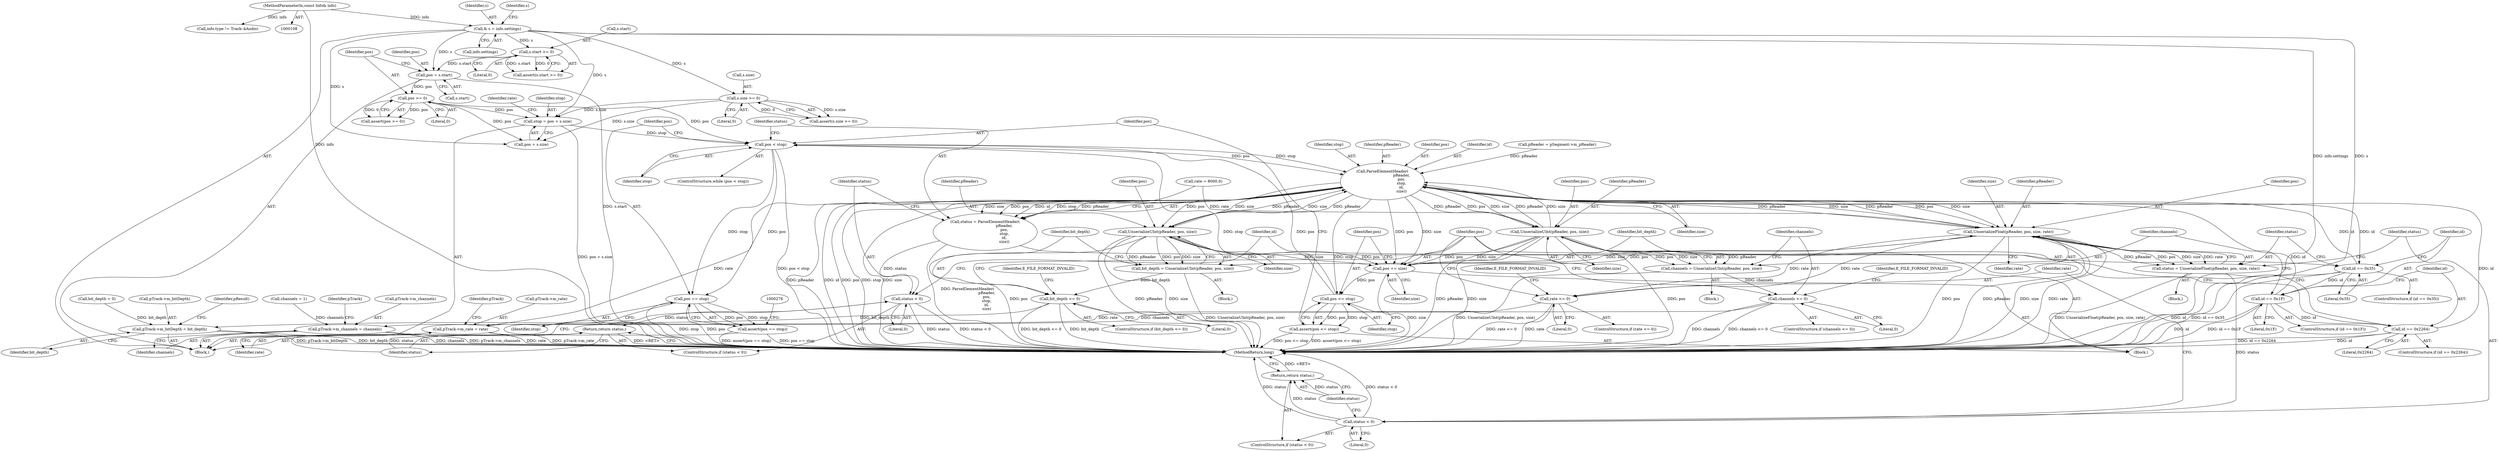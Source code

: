 digraph "1_Android_04839626ed859623901ebd3a5fd483982186b59d_169@integer" {
"1000163" [label="(Call,stop = pos + s.size)"];
"1000159" [label="(Call,pos >= 0)"];
"1000153" [label="(Call,pos = s.start)"];
"1000141" [label="(Call,s.start >= 0)"];
"1000135" [label="(Call,& s = info.settings)"];
"1000110" [label="(MethodParameterIn,const Info& info)"];
"1000147" [label="(Call,s.size >= 0)"];
"1000183" [label="(Call,pos < stop)"];
"1000192" [label="(Call,ParseElementHeader(\n                                pReader,\n                                pos,\n                                stop,\n                                id,\n                                size))"];
"1000190" [label="(Call,status = ParseElementHeader(\n                                pReader,\n                                pos,\n                                stop,\n                                id,\n                                size))"];
"1000199" [label="(Call,status < 0)"];
"1000202" [label="(Return,return status;)"];
"1000205" [label="(Call,id == 0x35)"];
"1000230" [label="(Call,id == 0x1F)"];
"1000248" [label="(Call,id == 0x2264)"];
"1000211" [label="(Call,UnserializeFloat(pReader, pos, size, rate))"];
"1000209" [label="(Call,status = UnserializeFloat(pReader, pos, size, rate))"];
"1000217" [label="(Call,status < 0)"];
"1000220" [label="(Return,return status;)"];
"1000223" [label="(Call,rate <= 0)"];
"1000302" [label="(Call,pTrack->m_rate = rate)"];
"1000264" [label="(Call,pos += size)"];
"1000268" [label="(Call,pos <= stop)"];
"1000267" [label="(Call,assert(pos <= stop))"];
"1000236" [label="(Call,UnserializeUInt(pReader, pos, size))"];
"1000234" [label="(Call,channels = UnserializeUInt(pReader, pos, size))"];
"1000241" [label="(Call,channels <= 0)"];
"1000307" [label="(Call,pTrack->m_channels = channels)"];
"1000254" [label="(Call,UnserializeUInt(pReader, pos, size))"];
"1000252" [label="(Call,bit_depth = UnserializeUInt(pReader, pos, size))"];
"1000259" [label="(Call,bit_depth <= 0)"];
"1000312" [label="(Call,pTrack->m_bitDepth = bit_depth)"];
"1000272" [label="(Call,pos == stop)"];
"1000271" [label="(Call,assert(pos == stop))"];
"1000241" [label="(Call,channels <= 0)"];
"1000243" [label="(Literal,0)"];
"1000254" [label="(Call,UnserializeUInt(pReader, pos, size))"];
"1000231" [label="(Identifier,id)"];
"1000269" [label="(Identifier,pos)"];
"1000229" [label="(ControlStructure,if (id == 0x1F))"];
"1000114" [label="(Block,)"];
"1000200" [label="(Identifier,status)"];
"1000222" [label="(ControlStructure,if (rate <= 0))"];
"1000322" [label="(MethodReturn,long)"];
"1000314" [label="(Identifier,pTrack)"];
"1000256" [label="(Identifier,pos)"];
"1000266" [label="(Identifier,size)"];
"1000147" [label="(Call,s.size >= 0)"];
"1000207" [label="(Literal,0x35)"];
"1000249" [label="(Identifier,id)"];
"1000225" [label="(Literal,0)"];
"1000210" [label="(Identifier,status)"];
"1000171" [label="(Call,rate = 8000.0)"];
"1000199" [label="(Call,status < 0)"];
"1000137" [label="(Call,info.settings)"];
"1000129" [label="(Call,pReader = pSegment->m_pReader)"];
"1000212" [label="(Identifier,pReader)"];
"1000161" [label="(Literal,0)"];
"1000309" [label="(Identifier,pTrack)"];
"1000259" [label="(Call,bit_depth <= 0)"];
"1000234" [label="(Call,channels = UnserializeUInt(pReader, pos, size))"];
"1000257" [label="(Identifier,size)"];
"1000271" [label="(Call,assert(pos == stop))"];
"1000316" [label="(Identifier,bit_depth)"];
"1000311" [label="(Identifier,channels)"];
"1000146" [label="(Call,assert(s.size >= 0))"];
"1000219" [label="(Literal,0)"];
"1000242" [label="(Identifier,channels)"];
"1000230" [label="(Call,id == 0x1F)"];
"1000195" [label="(Identifier,stop)"];
"1000245" [label="(Identifier,E_FILE_FORMAT_INVALID)"];
"1000179" [label="(Call,bit_depth = 0)"];
"1000227" [label="(Identifier,E_FILE_FORMAT_INVALID)"];
"1000303" [label="(Call,pTrack->m_rate)"];
"1000205" [label="(Call,id == 0x35)"];
"1000313" [label="(Call,pTrack->m_bitDepth)"];
"1000203" [label="(Identifier,status)"];
"1000264" [label="(Call,pos += size)"];
"1000190" [label="(Call,status = ParseElementHeader(\n                                pReader,\n                                pos,\n                                stop,\n                                id,\n                                size))"];
"1000261" [label="(Literal,0)"];
"1000202" [label="(Return,return status;)"];
"1000143" [label="(Identifier,s)"];
"1000302" [label="(Call,pTrack->m_rate = rate)"];
"1000308" [label="(Call,pTrack->m_channels)"];
"1000216" [label="(ControlStructure,if (status < 0))"];
"1000247" [label="(ControlStructure,if (id == 0x2264))"];
"1000184" [label="(Identifier,pos)"];
"1000238" [label="(Identifier,pos)"];
"1000175" [label="(Call,channels = 1)"];
"1000141" [label="(Call,s.start >= 0)"];
"1000250" [label="(Literal,0x2264)"];
"1000172" [label="(Identifier,rate)"];
"1000268" [label="(Call,pos <= stop)"];
"1000191" [label="(Identifier,status)"];
"1000140" [label="(Call,assert(s.start >= 0))"];
"1000260" [label="(Identifier,bit_depth)"];
"1000273" [label="(Identifier,pos)"];
"1000232" [label="(Literal,0x1F)"];
"1000183" [label="(Call,pos < stop)"];
"1000251" [label="(Block,)"];
"1000307" [label="(Call,pTrack->m_channels = channels)"];
"1000318" [label="(Identifier,pResult)"];
"1000148" [label="(Call,s.size)"];
"1000270" [label="(Identifier,stop)"];
"1000233" [label="(Block,)"];
"1000192" [label="(Call,ParseElementHeader(\n                                pReader,\n                                pos,\n                                stop,\n                                id,\n                                size))"];
"1000213" [label="(Identifier,pos)"];
"1000158" [label="(Call,assert(pos >= 0))"];
"1000198" [label="(ControlStructure,if (status < 0))"];
"1000208" [label="(Block,)"];
"1000154" [label="(Identifier,pos)"];
"1000186" [label="(Block,)"];
"1000110" [label="(MethodParameterIn,const Info& info)"];
"1000193" [label="(Identifier,pReader)"];
"1000306" [label="(Identifier,rate)"];
"1000215" [label="(Identifier,rate)"];
"1000267" [label="(Call,assert(pos <= stop))"];
"1000153" [label="(Call,pos = s.start)"];
"1000121" [label="(Call,info.type != Track::kAudio)"];
"1000217" [label="(Call,status < 0)"];
"1000185" [label="(Identifier,stop)"];
"1000265" [label="(Identifier,pos)"];
"1000155" [label="(Call,s.start)"];
"1000204" [label="(ControlStructure,if (id == 0x35))"];
"1000220" [label="(Return,return status;)"];
"1000135" [label="(Call,& s = info.settings)"];
"1000201" [label="(Literal,0)"];
"1000239" [label="(Identifier,size)"];
"1000182" [label="(ControlStructure,while (pos < stop))"];
"1000272" [label="(Call,pos == stop)"];
"1000258" [label="(ControlStructure,if (bit_depth <= 0))"];
"1000165" [label="(Call,pos + s.size)"];
"1000197" [label="(Identifier,size)"];
"1000164" [label="(Identifier,stop)"];
"1000223" [label="(Call,rate <= 0)"];
"1000237" [label="(Identifier,pReader)"];
"1000235" [label="(Identifier,channels)"];
"1000145" [label="(Literal,0)"];
"1000263" [label="(Identifier,E_FILE_FORMAT_INVALID)"];
"1000194" [label="(Identifier,pos)"];
"1000274" [label="(Identifier,stop)"];
"1000214" [label="(Identifier,size)"];
"1000218" [label="(Identifier,status)"];
"1000206" [label="(Identifier,id)"];
"1000160" [label="(Identifier,pos)"];
"1000248" [label="(Call,id == 0x2264)"];
"1000252" [label="(Call,bit_depth = UnserializeUInt(pReader, pos, size))"];
"1000224" [label="(Identifier,rate)"];
"1000221" [label="(Identifier,status)"];
"1000209" [label="(Call,status = UnserializeFloat(pReader, pos, size, rate))"];
"1000151" [label="(Literal,0)"];
"1000136" [label="(Identifier,s)"];
"1000253" [label="(Identifier,bit_depth)"];
"1000236" [label="(Call,UnserializeUInt(pReader, pos, size))"];
"1000240" [label="(ControlStructure,if (channels <= 0))"];
"1000312" [label="(Call,pTrack->m_bitDepth = bit_depth)"];
"1000142" [label="(Call,s.start)"];
"1000196" [label="(Identifier,id)"];
"1000159" [label="(Call,pos >= 0)"];
"1000255" [label="(Identifier,pReader)"];
"1000211" [label="(Call,UnserializeFloat(pReader, pos, size, rate))"];
"1000163" [label="(Call,stop = pos + s.size)"];
"1000163" -> "1000114"  [label="AST: "];
"1000163" -> "1000165"  [label="CFG: "];
"1000164" -> "1000163"  [label="AST: "];
"1000165" -> "1000163"  [label="AST: "];
"1000172" -> "1000163"  [label="CFG: "];
"1000163" -> "1000322"  [label="DDG: pos + s.size"];
"1000159" -> "1000163"  [label="DDG: pos"];
"1000147" -> "1000163"  [label="DDG: s.size"];
"1000135" -> "1000163"  [label="DDG: s"];
"1000163" -> "1000183"  [label="DDG: stop"];
"1000159" -> "1000158"  [label="AST: "];
"1000159" -> "1000161"  [label="CFG: "];
"1000160" -> "1000159"  [label="AST: "];
"1000161" -> "1000159"  [label="AST: "];
"1000158" -> "1000159"  [label="CFG: "];
"1000159" -> "1000158"  [label="DDG: pos"];
"1000159" -> "1000158"  [label="DDG: 0"];
"1000153" -> "1000159"  [label="DDG: pos"];
"1000159" -> "1000165"  [label="DDG: pos"];
"1000159" -> "1000183"  [label="DDG: pos"];
"1000153" -> "1000114"  [label="AST: "];
"1000153" -> "1000155"  [label="CFG: "];
"1000154" -> "1000153"  [label="AST: "];
"1000155" -> "1000153"  [label="AST: "];
"1000160" -> "1000153"  [label="CFG: "];
"1000153" -> "1000322"  [label="DDG: s.start"];
"1000141" -> "1000153"  [label="DDG: s.start"];
"1000135" -> "1000153"  [label="DDG: s"];
"1000141" -> "1000140"  [label="AST: "];
"1000141" -> "1000145"  [label="CFG: "];
"1000142" -> "1000141"  [label="AST: "];
"1000145" -> "1000141"  [label="AST: "];
"1000140" -> "1000141"  [label="CFG: "];
"1000141" -> "1000140"  [label="DDG: s.start"];
"1000141" -> "1000140"  [label="DDG: 0"];
"1000135" -> "1000141"  [label="DDG: s"];
"1000135" -> "1000114"  [label="AST: "];
"1000135" -> "1000137"  [label="CFG: "];
"1000136" -> "1000135"  [label="AST: "];
"1000137" -> "1000135"  [label="AST: "];
"1000143" -> "1000135"  [label="CFG: "];
"1000135" -> "1000322"  [label="DDG: s"];
"1000135" -> "1000322"  [label="DDG: info.settings"];
"1000110" -> "1000135"  [label="DDG: info"];
"1000135" -> "1000147"  [label="DDG: s"];
"1000135" -> "1000165"  [label="DDG: s"];
"1000110" -> "1000108"  [label="AST: "];
"1000110" -> "1000322"  [label="DDG: info"];
"1000110" -> "1000121"  [label="DDG: info"];
"1000147" -> "1000146"  [label="AST: "];
"1000147" -> "1000151"  [label="CFG: "];
"1000148" -> "1000147"  [label="AST: "];
"1000151" -> "1000147"  [label="AST: "];
"1000146" -> "1000147"  [label="CFG: "];
"1000147" -> "1000146"  [label="DDG: s.size"];
"1000147" -> "1000146"  [label="DDG: 0"];
"1000147" -> "1000165"  [label="DDG: s.size"];
"1000183" -> "1000182"  [label="AST: "];
"1000183" -> "1000185"  [label="CFG: "];
"1000184" -> "1000183"  [label="AST: "];
"1000185" -> "1000183"  [label="AST: "];
"1000191" -> "1000183"  [label="CFG: "];
"1000273" -> "1000183"  [label="CFG: "];
"1000183" -> "1000322"  [label="DDG: pos < stop"];
"1000268" -> "1000183"  [label="DDG: pos"];
"1000268" -> "1000183"  [label="DDG: stop"];
"1000183" -> "1000192"  [label="DDG: pos"];
"1000183" -> "1000192"  [label="DDG: stop"];
"1000183" -> "1000272"  [label="DDG: pos"];
"1000183" -> "1000272"  [label="DDG: stop"];
"1000192" -> "1000190"  [label="AST: "];
"1000192" -> "1000197"  [label="CFG: "];
"1000193" -> "1000192"  [label="AST: "];
"1000194" -> "1000192"  [label="AST: "];
"1000195" -> "1000192"  [label="AST: "];
"1000196" -> "1000192"  [label="AST: "];
"1000197" -> "1000192"  [label="AST: "];
"1000190" -> "1000192"  [label="CFG: "];
"1000192" -> "1000322"  [label="DDG: pos"];
"1000192" -> "1000322"  [label="DDG: stop"];
"1000192" -> "1000322"  [label="DDG: size"];
"1000192" -> "1000322"  [label="DDG: pReader"];
"1000192" -> "1000322"  [label="DDG: id"];
"1000192" -> "1000190"  [label="DDG: size"];
"1000192" -> "1000190"  [label="DDG: pos"];
"1000192" -> "1000190"  [label="DDG: id"];
"1000192" -> "1000190"  [label="DDG: stop"];
"1000192" -> "1000190"  [label="DDG: pReader"];
"1000129" -> "1000192"  [label="DDG: pReader"];
"1000236" -> "1000192"  [label="DDG: pReader"];
"1000236" -> "1000192"  [label="DDG: size"];
"1000254" -> "1000192"  [label="DDG: pReader"];
"1000254" -> "1000192"  [label="DDG: size"];
"1000211" -> "1000192"  [label="DDG: pReader"];
"1000211" -> "1000192"  [label="DDG: size"];
"1000205" -> "1000192"  [label="DDG: id"];
"1000230" -> "1000192"  [label="DDG: id"];
"1000248" -> "1000192"  [label="DDG: id"];
"1000192" -> "1000205"  [label="DDG: id"];
"1000192" -> "1000211"  [label="DDG: pReader"];
"1000192" -> "1000211"  [label="DDG: pos"];
"1000192" -> "1000211"  [label="DDG: size"];
"1000192" -> "1000236"  [label="DDG: pReader"];
"1000192" -> "1000236"  [label="DDG: pos"];
"1000192" -> "1000236"  [label="DDG: size"];
"1000192" -> "1000254"  [label="DDG: pReader"];
"1000192" -> "1000254"  [label="DDG: pos"];
"1000192" -> "1000254"  [label="DDG: size"];
"1000192" -> "1000264"  [label="DDG: size"];
"1000192" -> "1000264"  [label="DDG: pos"];
"1000192" -> "1000268"  [label="DDG: stop"];
"1000190" -> "1000186"  [label="AST: "];
"1000191" -> "1000190"  [label="AST: "];
"1000200" -> "1000190"  [label="CFG: "];
"1000190" -> "1000322"  [label="DDG: ParseElementHeader(\n                                pReader,\n                                pos,\n                                stop,\n                                id,\n                                size)"];
"1000190" -> "1000199"  [label="DDG: status"];
"1000199" -> "1000198"  [label="AST: "];
"1000199" -> "1000201"  [label="CFG: "];
"1000200" -> "1000199"  [label="AST: "];
"1000201" -> "1000199"  [label="AST: "];
"1000203" -> "1000199"  [label="CFG: "];
"1000206" -> "1000199"  [label="CFG: "];
"1000199" -> "1000322"  [label="DDG: status"];
"1000199" -> "1000322"  [label="DDG: status < 0"];
"1000199" -> "1000202"  [label="DDG: status"];
"1000202" -> "1000198"  [label="AST: "];
"1000202" -> "1000203"  [label="CFG: "];
"1000203" -> "1000202"  [label="AST: "];
"1000322" -> "1000202"  [label="CFG: "];
"1000202" -> "1000322"  [label="DDG: <RET>"];
"1000203" -> "1000202"  [label="DDG: status"];
"1000205" -> "1000204"  [label="AST: "];
"1000205" -> "1000207"  [label="CFG: "];
"1000206" -> "1000205"  [label="AST: "];
"1000207" -> "1000205"  [label="AST: "];
"1000210" -> "1000205"  [label="CFG: "];
"1000231" -> "1000205"  [label="CFG: "];
"1000205" -> "1000322"  [label="DDG: id"];
"1000205" -> "1000322"  [label="DDG: id == 0x35"];
"1000205" -> "1000230"  [label="DDG: id"];
"1000230" -> "1000229"  [label="AST: "];
"1000230" -> "1000232"  [label="CFG: "];
"1000231" -> "1000230"  [label="AST: "];
"1000232" -> "1000230"  [label="AST: "];
"1000235" -> "1000230"  [label="CFG: "];
"1000249" -> "1000230"  [label="CFG: "];
"1000230" -> "1000322"  [label="DDG: id"];
"1000230" -> "1000322"  [label="DDG: id == 0x1F"];
"1000230" -> "1000248"  [label="DDG: id"];
"1000248" -> "1000247"  [label="AST: "];
"1000248" -> "1000250"  [label="CFG: "];
"1000249" -> "1000248"  [label="AST: "];
"1000250" -> "1000248"  [label="AST: "];
"1000253" -> "1000248"  [label="CFG: "];
"1000265" -> "1000248"  [label="CFG: "];
"1000248" -> "1000322"  [label="DDG: id == 0x2264"];
"1000248" -> "1000322"  [label="DDG: id"];
"1000211" -> "1000209"  [label="AST: "];
"1000211" -> "1000215"  [label="CFG: "];
"1000212" -> "1000211"  [label="AST: "];
"1000213" -> "1000211"  [label="AST: "];
"1000214" -> "1000211"  [label="AST: "];
"1000215" -> "1000211"  [label="AST: "];
"1000209" -> "1000211"  [label="CFG: "];
"1000211" -> "1000322"  [label="DDG: pReader"];
"1000211" -> "1000322"  [label="DDG: size"];
"1000211" -> "1000322"  [label="DDG: pos"];
"1000211" -> "1000322"  [label="DDG: rate"];
"1000211" -> "1000209"  [label="DDG: pReader"];
"1000211" -> "1000209"  [label="DDG: pos"];
"1000211" -> "1000209"  [label="DDG: size"];
"1000211" -> "1000209"  [label="DDG: rate"];
"1000171" -> "1000211"  [label="DDG: rate"];
"1000223" -> "1000211"  [label="DDG: rate"];
"1000211" -> "1000223"  [label="DDG: rate"];
"1000211" -> "1000264"  [label="DDG: size"];
"1000211" -> "1000264"  [label="DDG: pos"];
"1000209" -> "1000208"  [label="AST: "];
"1000210" -> "1000209"  [label="AST: "];
"1000218" -> "1000209"  [label="CFG: "];
"1000209" -> "1000322"  [label="DDG: UnserializeFloat(pReader, pos, size, rate)"];
"1000209" -> "1000217"  [label="DDG: status"];
"1000217" -> "1000216"  [label="AST: "];
"1000217" -> "1000219"  [label="CFG: "];
"1000218" -> "1000217"  [label="AST: "];
"1000219" -> "1000217"  [label="AST: "];
"1000221" -> "1000217"  [label="CFG: "];
"1000224" -> "1000217"  [label="CFG: "];
"1000217" -> "1000322"  [label="DDG: status < 0"];
"1000217" -> "1000322"  [label="DDG: status"];
"1000217" -> "1000220"  [label="DDG: status"];
"1000220" -> "1000216"  [label="AST: "];
"1000220" -> "1000221"  [label="CFG: "];
"1000221" -> "1000220"  [label="AST: "];
"1000322" -> "1000220"  [label="CFG: "];
"1000220" -> "1000322"  [label="DDG: <RET>"];
"1000221" -> "1000220"  [label="DDG: status"];
"1000223" -> "1000222"  [label="AST: "];
"1000223" -> "1000225"  [label="CFG: "];
"1000224" -> "1000223"  [label="AST: "];
"1000225" -> "1000223"  [label="AST: "];
"1000227" -> "1000223"  [label="CFG: "];
"1000265" -> "1000223"  [label="CFG: "];
"1000223" -> "1000322"  [label="DDG: rate <= 0"];
"1000223" -> "1000322"  [label="DDG: rate"];
"1000223" -> "1000302"  [label="DDG: rate"];
"1000302" -> "1000114"  [label="AST: "];
"1000302" -> "1000306"  [label="CFG: "];
"1000303" -> "1000302"  [label="AST: "];
"1000306" -> "1000302"  [label="AST: "];
"1000309" -> "1000302"  [label="CFG: "];
"1000302" -> "1000322"  [label="DDG: pTrack->m_rate"];
"1000302" -> "1000322"  [label="DDG: rate"];
"1000171" -> "1000302"  [label="DDG: rate"];
"1000264" -> "1000186"  [label="AST: "];
"1000264" -> "1000266"  [label="CFG: "];
"1000265" -> "1000264"  [label="AST: "];
"1000266" -> "1000264"  [label="AST: "];
"1000269" -> "1000264"  [label="CFG: "];
"1000264" -> "1000322"  [label="DDG: size"];
"1000236" -> "1000264"  [label="DDG: size"];
"1000236" -> "1000264"  [label="DDG: pos"];
"1000254" -> "1000264"  [label="DDG: size"];
"1000254" -> "1000264"  [label="DDG: pos"];
"1000264" -> "1000268"  [label="DDG: pos"];
"1000268" -> "1000267"  [label="AST: "];
"1000268" -> "1000270"  [label="CFG: "];
"1000269" -> "1000268"  [label="AST: "];
"1000270" -> "1000268"  [label="AST: "];
"1000267" -> "1000268"  [label="CFG: "];
"1000268" -> "1000267"  [label="DDG: pos"];
"1000268" -> "1000267"  [label="DDG: stop"];
"1000267" -> "1000186"  [label="AST: "];
"1000184" -> "1000267"  [label="CFG: "];
"1000267" -> "1000322"  [label="DDG: pos <= stop"];
"1000267" -> "1000322"  [label="DDG: assert(pos <= stop)"];
"1000236" -> "1000234"  [label="AST: "];
"1000236" -> "1000239"  [label="CFG: "];
"1000237" -> "1000236"  [label="AST: "];
"1000238" -> "1000236"  [label="AST: "];
"1000239" -> "1000236"  [label="AST: "];
"1000234" -> "1000236"  [label="CFG: "];
"1000236" -> "1000322"  [label="DDG: pReader"];
"1000236" -> "1000322"  [label="DDG: size"];
"1000236" -> "1000322"  [label="DDG: pos"];
"1000236" -> "1000234"  [label="DDG: pReader"];
"1000236" -> "1000234"  [label="DDG: pos"];
"1000236" -> "1000234"  [label="DDG: size"];
"1000234" -> "1000233"  [label="AST: "];
"1000235" -> "1000234"  [label="AST: "];
"1000242" -> "1000234"  [label="CFG: "];
"1000234" -> "1000322"  [label="DDG: UnserializeUInt(pReader, pos, size)"];
"1000234" -> "1000241"  [label="DDG: channels"];
"1000241" -> "1000240"  [label="AST: "];
"1000241" -> "1000243"  [label="CFG: "];
"1000242" -> "1000241"  [label="AST: "];
"1000243" -> "1000241"  [label="AST: "];
"1000245" -> "1000241"  [label="CFG: "];
"1000265" -> "1000241"  [label="CFG: "];
"1000241" -> "1000322"  [label="DDG: channels"];
"1000241" -> "1000322"  [label="DDG: channels <= 0"];
"1000241" -> "1000307"  [label="DDG: channels"];
"1000307" -> "1000114"  [label="AST: "];
"1000307" -> "1000311"  [label="CFG: "];
"1000308" -> "1000307"  [label="AST: "];
"1000311" -> "1000307"  [label="AST: "];
"1000314" -> "1000307"  [label="CFG: "];
"1000307" -> "1000322"  [label="DDG: channels"];
"1000307" -> "1000322"  [label="DDG: pTrack->m_channels"];
"1000175" -> "1000307"  [label="DDG: channels"];
"1000254" -> "1000252"  [label="AST: "];
"1000254" -> "1000257"  [label="CFG: "];
"1000255" -> "1000254"  [label="AST: "];
"1000256" -> "1000254"  [label="AST: "];
"1000257" -> "1000254"  [label="AST: "];
"1000252" -> "1000254"  [label="CFG: "];
"1000254" -> "1000322"  [label="DDG: pReader"];
"1000254" -> "1000322"  [label="DDG: size"];
"1000254" -> "1000322"  [label="DDG: pos"];
"1000254" -> "1000252"  [label="DDG: pReader"];
"1000254" -> "1000252"  [label="DDG: pos"];
"1000254" -> "1000252"  [label="DDG: size"];
"1000252" -> "1000251"  [label="AST: "];
"1000253" -> "1000252"  [label="AST: "];
"1000260" -> "1000252"  [label="CFG: "];
"1000252" -> "1000322"  [label="DDG: UnserializeUInt(pReader, pos, size)"];
"1000252" -> "1000259"  [label="DDG: bit_depth"];
"1000259" -> "1000258"  [label="AST: "];
"1000259" -> "1000261"  [label="CFG: "];
"1000260" -> "1000259"  [label="AST: "];
"1000261" -> "1000259"  [label="AST: "];
"1000263" -> "1000259"  [label="CFG: "];
"1000265" -> "1000259"  [label="CFG: "];
"1000259" -> "1000322"  [label="DDG: bit_depth <= 0"];
"1000259" -> "1000322"  [label="DDG: bit_depth"];
"1000259" -> "1000312"  [label="DDG: bit_depth"];
"1000312" -> "1000114"  [label="AST: "];
"1000312" -> "1000316"  [label="CFG: "];
"1000313" -> "1000312"  [label="AST: "];
"1000316" -> "1000312"  [label="AST: "];
"1000318" -> "1000312"  [label="CFG: "];
"1000312" -> "1000322"  [label="DDG: bit_depth"];
"1000312" -> "1000322"  [label="DDG: pTrack->m_bitDepth"];
"1000179" -> "1000312"  [label="DDG: bit_depth"];
"1000272" -> "1000271"  [label="AST: "];
"1000272" -> "1000274"  [label="CFG: "];
"1000273" -> "1000272"  [label="AST: "];
"1000274" -> "1000272"  [label="AST: "];
"1000271" -> "1000272"  [label="CFG: "];
"1000272" -> "1000322"  [label="DDG: stop"];
"1000272" -> "1000322"  [label="DDG: pos"];
"1000272" -> "1000271"  [label="DDG: pos"];
"1000272" -> "1000271"  [label="DDG: stop"];
"1000271" -> "1000114"  [label="AST: "];
"1000276" -> "1000271"  [label="CFG: "];
"1000271" -> "1000322"  [label="DDG: pos == stop"];
"1000271" -> "1000322"  [label="DDG: assert(pos == stop)"];
}
